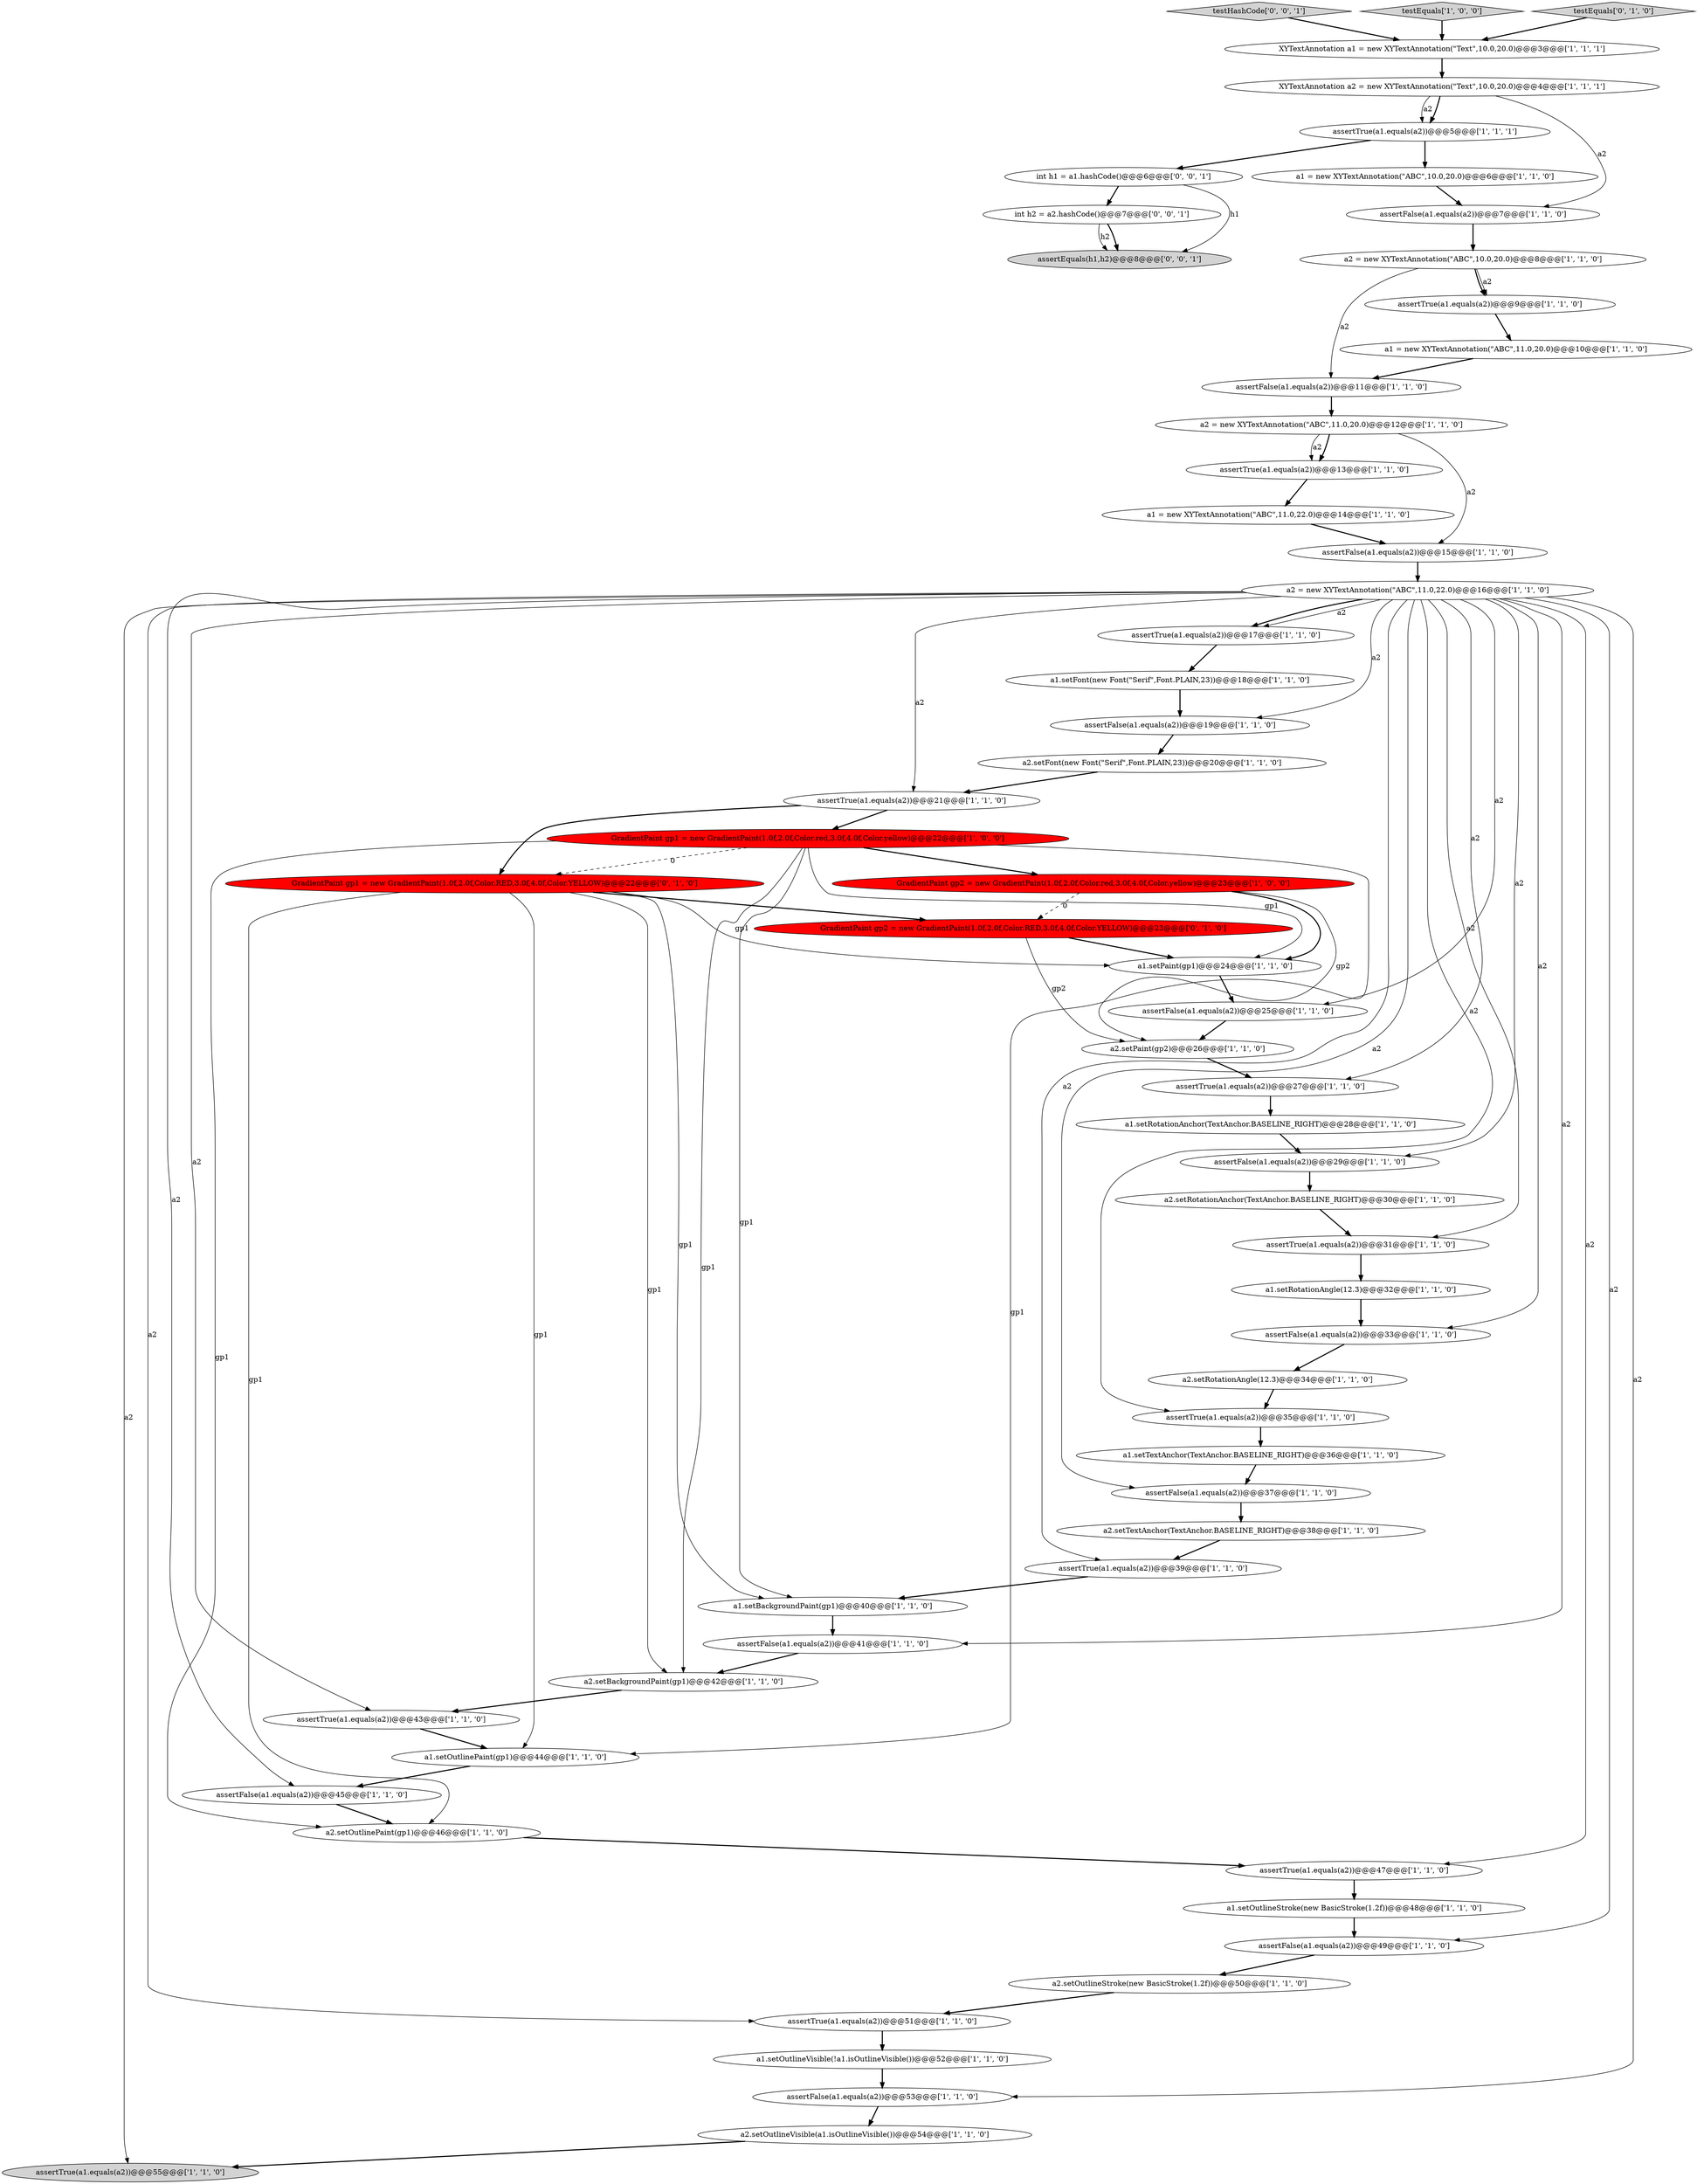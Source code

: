 digraph {
59 [style = filled, label = "int h2 = a2.hashCode()@@@7@@@['0', '0', '1']", fillcolor = white, shape = ellipse image = "AAA0AAABBB3BBB"];
16 [style = filled, label = "assertTrue(a1.equals(a2))@@@5@@@['1', '1', '1']", fillcolor = white, shape = ellipse image = "AAA0AAABBB1BBB"];
9 [style = filled, label = "a2.setOutlineStroke(new BasicStroke(1.2f))@@@50@@@['1', '1', '0']", fillcolor = white, shape = ellipse image = "AAA0AAABBB1BBB"];
28 [style = filled, label = "a2.setRotationAnchor(TextAnchor.BASELINE_RIGHT)@@@30@@@['1', '1', '0']", fillcolor = white, shape = ellipse image = "AAA0AAABBB1BBB"];
31 [style = filled, label = "assertTrue(a1.equals(a2))@@@39@@@['1', '1', '0']", fillcolor = white, shape = ellipse image = "AAA0AAABBB1BBB"];
53 [style = filled, label = "a1.setPaint(gp1)@@@24@@@['1', '1', '0']", fillcolor = white, shape = ellipse image = "AAA0AAABBB1BBB"];
3 [style = filled, label = "assertFalse(a1.equals(a2))@@@37@@@['1', '1', '0']", fillcolor = white, shape = ellipse image = "AAA0AAABBB1BBB"];
23 [style = filled, label = "a1 = new XYTextAnnotation(\"ABC\",11.0,22.0)@@@14@@@['1', '1', '0']", fillcolor = white, shape = ellipse image = "AAA0AAABBB1BBB"];
8 [style = filled, label = "assertFalse(a1.equals(a2))@@@49@@@['1', '1', '0']", fillcolor = white, shape = ellipse image = "AAA0AAABBB1BBB"];
18 [style = filled, label = "assertFalse(a1.equals(a2))@@@11@@@['1', '1', '0']", fillcolor = white, shape = ellipse image = "AAA0AAABBB1BBB"];
29 [style = filled, label = "assertTrue(a1.equals(a2))@@@31@@@['1', '1', '0']", fillcolor = white, shape = ellipse image = "AAA0AAABBB1BBB"];
26 [style = filled, label = "a2.setPaint(gp2)@@@26@@@['1', '1', '0']", fillcolor = white, shape = ellipse image = "AAA0AAABBB1BBB"];
30 [style = filled, label = "assertFalse(a1.equals(a2))@@@29@@@['1', '1', '0']", fillcolor = white, shape = ellipse image = "AAA0AAABBB1BBB"];
37 [style = filled, label = "a2.setOutlinePaint(gp1)@@@46@@@['1', '1', '0']", fillcolor = white, shape = ellipse image = "AAA0AAABBB1BBB"];
42 [style = filled, label = "a2 = new XYTextAnnotation(\"ABC\",10.0,20.0)@@@8@@@['1', '1', '0']", fillcolor = white, shape = ellipse image = "AAA0AAABBB1BBB"];
35 [style = filled, label = "GradientPaint gp2 = new GradientPaint(1.0f,2.0f,Color.red,3.0f,4.0f,Color.yellow)@@@23@@@['1', '0', '0']", fillcolor = red, shape = ellipse image = "AAA1AAABBB1BBB"];
46 [style = filled, label = "a1.setRotationAngle(12.3)@@@32@@@['1', '1', '0']", fillcolor = white, shape = ellipse image = "AAA0AAABBB1BBB"];
0 [style = filled, label = "assertTrue(a1.equals(a2))@@@43@@@['1', '1', '0']", fillcolor = white, shape = ellipse image = "AAA0AAABBB1BBB"];
2 [style = filled, label = "a2.setFont(new Font(\"Serif\",Font.PLAIN,23))@@@20@@@['1', '1', '0']", fillcolor = white, shape = ellipse image = "AAA0AAABBB1BBB"];
40 [style = filled, label = "a2 = new XYTextAnnotation(\"ABC\",11.0,22.0)@@@16@@@['1', '1', '0']", fillcolor = white, shape = ellipse image = "AAA0AAABBB1BBB"];
24 [style = filled, label = "a1.setTextAnchor(TextAnchor.BASELINE_RIGHT)@@@36@@@['1', '1', '0']", fillcolor = white, shape = ellipse image = "AAA0AAABBB1BBB"];
60 [style = filled, label = "testHashCode['0', '0', '1']", fillcolor = lightgray, shape = diamond image = "AAA0AAABBB3BBB"];
57 [style = filled, label = "int h1 = a1.hashCode()@@@6@@@['0', '0', '1']", fillcolor = white, shape = ellipse image = "AAA0AAABBB3BBB"];
17 [style = filled, label = "a1.setOutlineVisible(!a1.isOutlineVisible())@@@52@@@['1', '1', '0']", fillcolor = white, shape = ellipse image = "AAA0AAABBB1BBB"];
33 [style = filled, label = "a2.setOutlineVisible(a1.isOutlineVisible())@@@54@@@['1', '1', '0']", fillcolor = white, shape = ellipse image = "AAA0AAABBB1BBB"];
38 [style = filled, label = "assertFalse(a1.equals(a2))@@@15@@@['1', '1', '0']", fillcolor = white, shape = ellipse image = "AAA0AAABBB1BBB"];
50 [style = filled, label = "assertFalse(a1.equals(a2))@@@33@@@['1', '1', '0']", fillcolor = white, shape = ellipse image = "AAA0AAABBB1BBB"];
1 [style = filled, label = "assertTrue(a1.equals(a2))@@@47@@@['1', '1', '0']", fillcolor = white, shape = ellipse image = "AAA0AAABBB1BBB"];
39 [style = filled, label = "assertFalse(a1.equals(a2))@@@45@@@['1', '1', '0']", fillcolor = white, shape = ellipse image = "AAA0AAABBB1BBB"];
7 [style = filled, label = "assertTrue(a1.equals(a2))@@@27@@@['1', '1', '0']", fillcolor = white, shape = ellipse image = "AAA0AAABBB1BBB"];
58 [style = filled, label = "assertEquals(h1,h2)@@@8@@@['0', '0', '1']", fillcolor = lightgray, shape = ellipse image = "AAA0AAABBB3BBB"];
52 [style = filled, label = "testEquals['1', '0', '0']", fillcolor = lightgray, shape = diamond image = "AAA0AAABBB1BBB"];
19 [style = filled, label = "GradientPaint gp1 = new GradientPaint(1.0f,2.0f,Color.red,3.0f,4.0f,Color.yellow)@@@22@@@['1', '0', '0']", fillcolor = red, shape = ellipse image = "AAA1AAABBB1BBB"];
25 [style = filled, label = "a1.setOutlineStroke(new BasicStroke(1.2f))@@@48@@@['1', '1', '0']", fillcolor = white, shape = ellipse image = "AAA0AAABBB1BBB"];
36 [style = filled, label = "assertTrue(a1.equals(a2))@@@13@@@['1', '1', '0']", fillcolor = white, shape = ellipse image = "AAA0AAABBB1BBB"];
14 [style = filled, label = "a1.setRotationAnchor(TextAnchor.BASELINE_RIGHT)@@@28@@@['1', '1', '0']", fillcolor = white, shape = ellipse image = "AAA0AAABBB1BBB"];
54 [style = filled, label = "testEquals['0', '1', '0']", fillcolor = lightgray, shape = diamond image = "AAA0AAABBB2BBB"];
21 [style = filled, label = "a2.setBackgroundPaint(gp1)@@@42@@@['1', '1', '0']", fillcolor = white, shape = ellipse image = "AAA0AAABBB1BBB"];
51 [style = filled, label = "assertTrue(a1.equals(a2))@@@51@@@['1', '1', '0']", fillcolor = white, shape = ellipse image = "AAA0AAABBB1BBB"];
49 [style = filled, label = "XYTextAnnotation a1 = new XYTextAnnotation(\"Text\",10.0,20.0)@@@3@@@['1', '1', '1']", fillcolor = white, shape = ellipse image = "AAA0AAABBB1BBB"];
12 [style = filled, label = "a1 = new XYTextAnnotation(\"ABC\",10.0,20.0)@@@6@@@['1', '1', '0']", fillcolor = white, shape = ellipse image = "AAA0AAABBB1BBB"];
4 [style = filled, label = "assertTrue(a1.equals(a2))@@@55@@@['1', '1', '0']", fillcolor = lightgray, shape = ellipse image = "AAA0AAABBB1BBB"];
41 [style = filled, label = "XYTextAnnotation a2 = new XYTextAnnotation(\"Text\",10.0,20.0)@@@4@@@['1', '1', '1']", fillcolor = white, shape = ellipse image = "AAA0AAABBB1BBB"];
32 [style = filled, label = "a2.setTextAnchor(TextAnchor.BASELINE_RIGHT)@@@38@@@['1', '1', '0']", fillcolor = white, shape = ellipse image = "AAA0AAABBB1BBB"];
56 [style = filled, label = "GradientPaint gp1 = new GradientPaint(1.0f,2.0f,Color.RED,3.0f,4.0f,Color.YELLOW)@@@22@@@['0', '1', '0']", fillcolor = red, shape = ellipse image = "AAA1AAABBB2BBB"];
10 [style = filled, label = "assertFalse(a1.equals(a2))@@@19@@@['1', '1', '0']", fillcolor = white, shape = ellipse image = "AAA0AAABBB1BBB"];
22 [style = filled, label = "a1.setOutlinePaint(gp1)@@@44@@@['1', '1', '0']", fillcolor = white, shape = ellipse image = "AAA0AAABBB1BBB"];
44 [style = filled, label = "assertTrue(a1.equals(a2))@@@35@@@['1', '1', '0']", fillcolor = white, shape = ellipse image = "AAA0AAABBB1BBB"];
11 [style = filled, label = "assertFalse(a1.equals(a2))@@@53@@@['1', '1', '0']", fillcolor = white, shape = ellipse image = "AAA0AAABBB1BBB"];
5 [style = filled, label = "a2 = new XYTextAnnotation(\"ABC\",11.0,20.0)@@@12@@@['1', '1', '0']", fillcolor = white, shape = ellipse image = "AAA0AAABBB1BBB"];
6 [style = filled, label = "assertFalse(a1.equals(a2))@@@41@@@['1', '1', '0']", fillcolor = white, shape = ellipse image = "AAA0AAABBB1BBB"];
45 [style = filled, label = "assertFalse(a1.equals(a2))@@@25@@@['1', '1', '0']", fillcolor = white, shape = ellipse image = "AAA0AAABBB1BBB"];
34 [style = filled, label = "assertTrue(a1.equals(a2))@@@17@@@['1', '1', '0']", fillcolor = white, shape = ellipse image = "AAA0AAABBB1BBB"];
15 [style = filled, label = "a2.setRotationAngle(12.3)@@@34@@@['1', '1', '0']", fillcolor = white, shape = ellipse image = "AAA0AAABBB1BBB"];
43 [style = filled, label = "a1.setFont(new Font(\"Serif\",Font.PLAIN,23))@@@18@@@['1', '1', '0']", fillcolor = white, shape = ellipse image = "AAA0AAABBB1BBB"];
27 [style = filled, label = "a1 = new XYTextAnnotation(\"ABC\",11.0,20.0)@@@10@@@['1', '1', '0']", fillcolor = white, shape = ellipse image = "AAA0AAABBB1BBB"];
48 [style = filled, label = "assertTrue(a1.equals(a2))@@@21@@@['1', '1', '0']", fillcolor = white, shape = ellipse image = "AAA0AAABBB1BBB"];
55 [style = filled, label = "GradientPaint gp2 = new GradientPaint(1.0f,2.0f,Color.RED,3.0f,4.0f,Color.YELLOW)@@@23@@@['0', '1', '0']", fillcolor = red, shape = ellipse image = "AAA1AAABBB2BBB"];
20 [style = filled, label = "a1.setBackgroundPaint(gp1)@@@40@@@['1', '1', '0']", fillcolor = white, shape = ellipse image = "AAA0AAABBB1BBB"];
13 [style = filled, label = "assertFalse(a1.equals(a2))@@@7@@@['1', '1', '0']", fillcolor = white, shape = ellipse image = "AAA0AAABBB1BBB"];
47 [style = filled, label = "assertTrue(a1.equals(a2))@@@9@@@['1', '1', '0']", fillcolor = white, shape = ellipse image = "AAA0AAABBB1BBB"];
35->26 [style = solid, label="gp2"];
40->45 [style = solid, label="a2"];
59->58 [style = bold, label=""];
57->59 [style = bold, label=""];
47->27 [style = bold, label=""];
7->14 [style = bold, label=""];
30->28 [style = bold, label=""];
19->37 [style = solid, label="gp1"];
40->31 [style = solid, label="a2"];
59->58 [style = solid, label="h2"];
29->46 [style = bold, label=""];
51->17 [style = bold, label=""];
11->33 [style = bold, label=""];
57->58 [style = solid, label="h1"];
19->53 [style = solid, label="gp1"];
46->50 [style = bold, label=""];
31->20 [style = bold, label=""];
5->36 [style = bold, label=""];
19->20 [style = solid, label="gp1"];
40->7 [style = solid, label="a2"];
42->47 [style = solid, label="a2"];
40->30 [style = solid, label="a2"];
9->51 [style = bold, label=""];
54->49 [style = bold, label=""];
56->22 [style = solid, label="gp1"];
26->7 [style = bold, label=""];
14->30 [style = bold, label=""];
21->0 [style = bold, label=""];
40->3 [style = solid, label="a2"];
37->1 [style = bold, label=""];
40->34 [style = bold, label=""];
40->0 [style = solid, label="a2"];
40->50 [style = solid, label="a2"];
49->41 [style = bold, label=""];
56->20 [style = solid, label="gp1"];
43->10 [style = bold, label=""];
10->2 [style = bold, label=""];
19->21 [style = solid, label="gp1"];
56->37 [style = solid, label="gp1"];
24->3 [style = bold, label=""];
32->31 [style = bold, label=""];
40->4 [style = solid, label="a2"];
5->36 [style = solid, label="a2"];
39->37 [style = bold, label=""];
28->29 [style = bold, label=""];
2->48 [style = bold, label=""];
27->18 [style = bold, label=""];
40->29 [style = solid, label="a2"];
35->55 [style = dashed, label="0"];
13->42 [style = bold, label=""];
40->39 [style = solid, label="a2"];
42->18 [style = solid, label="a2"];
6->21 [style = bold, label=""];
33->4 [style = bold, label=""];
40->48 [style = solid, label="a2"];
42->47 [style = bold, label=""];
15->44 [style = bold, label=""];
56->53 [style = solid, label="gp1"];
55->26 [style = solid, label="gp2"];
60->49 [style = bold, label=""];
12->13 [style = bold, label=""];
19->35 [style = bold, label=""];
40->10 [style = solid, label="a2"];
22->39 [style = bold, label=""];
5->38 [style = solid, label="a2"];
41->16 [style = bold, label=""];
40->11 [style = solid, label="a2"];
19->22 [style = solid, label="gp1"];
50->15 [style = bold, label=""];
40->34 [style = solid, label="a2"];
44->24 [style = bold, label=""];
38->40 [style = bold, label=""];
34->43 [style = bold, label=""];
1->25 [style = bold, label=""];
35->53 [style = bold, label=""];
40->44 [style = solid, label="a2"];
48->56 [style = bold, label=""];
19->56 [style = dashed, label="0"];
52->49 [style = bold, label=""];
41->13 [style = solid, label="a2"];
40->6 [style = solid, label="a2"];
20->6 [style = bold, label=""];
56->21 [style = solid, label="gp1"];
40->51 [style = solid, label="a2"];
40->8 [style = solid, label="a2"];
36->23 [style = bold, label=""];
18->5 [style = bold, label=""];
0->22 [style = bold, label=""];
16->57 [style = bold, label=""];
23->38 [style = bold, label=""];
55->53 [style = bold, label=""];
8->9 [style = bold, label=""];
48->19 [style = bold, label=""];
40->1 [style = solid, label="a2"];
25->8 [style = bold, label=""];
45->26 [style = bold, label=""];
3->32 [style = bold, label=""];
16->12 [style = bold, label=""];
53->45 [style = bold, label=""];
41->16 [style = solid, label="a2"];
56->55 [style = bold, label=""];
17->11 [style = bold, label=""];
}
